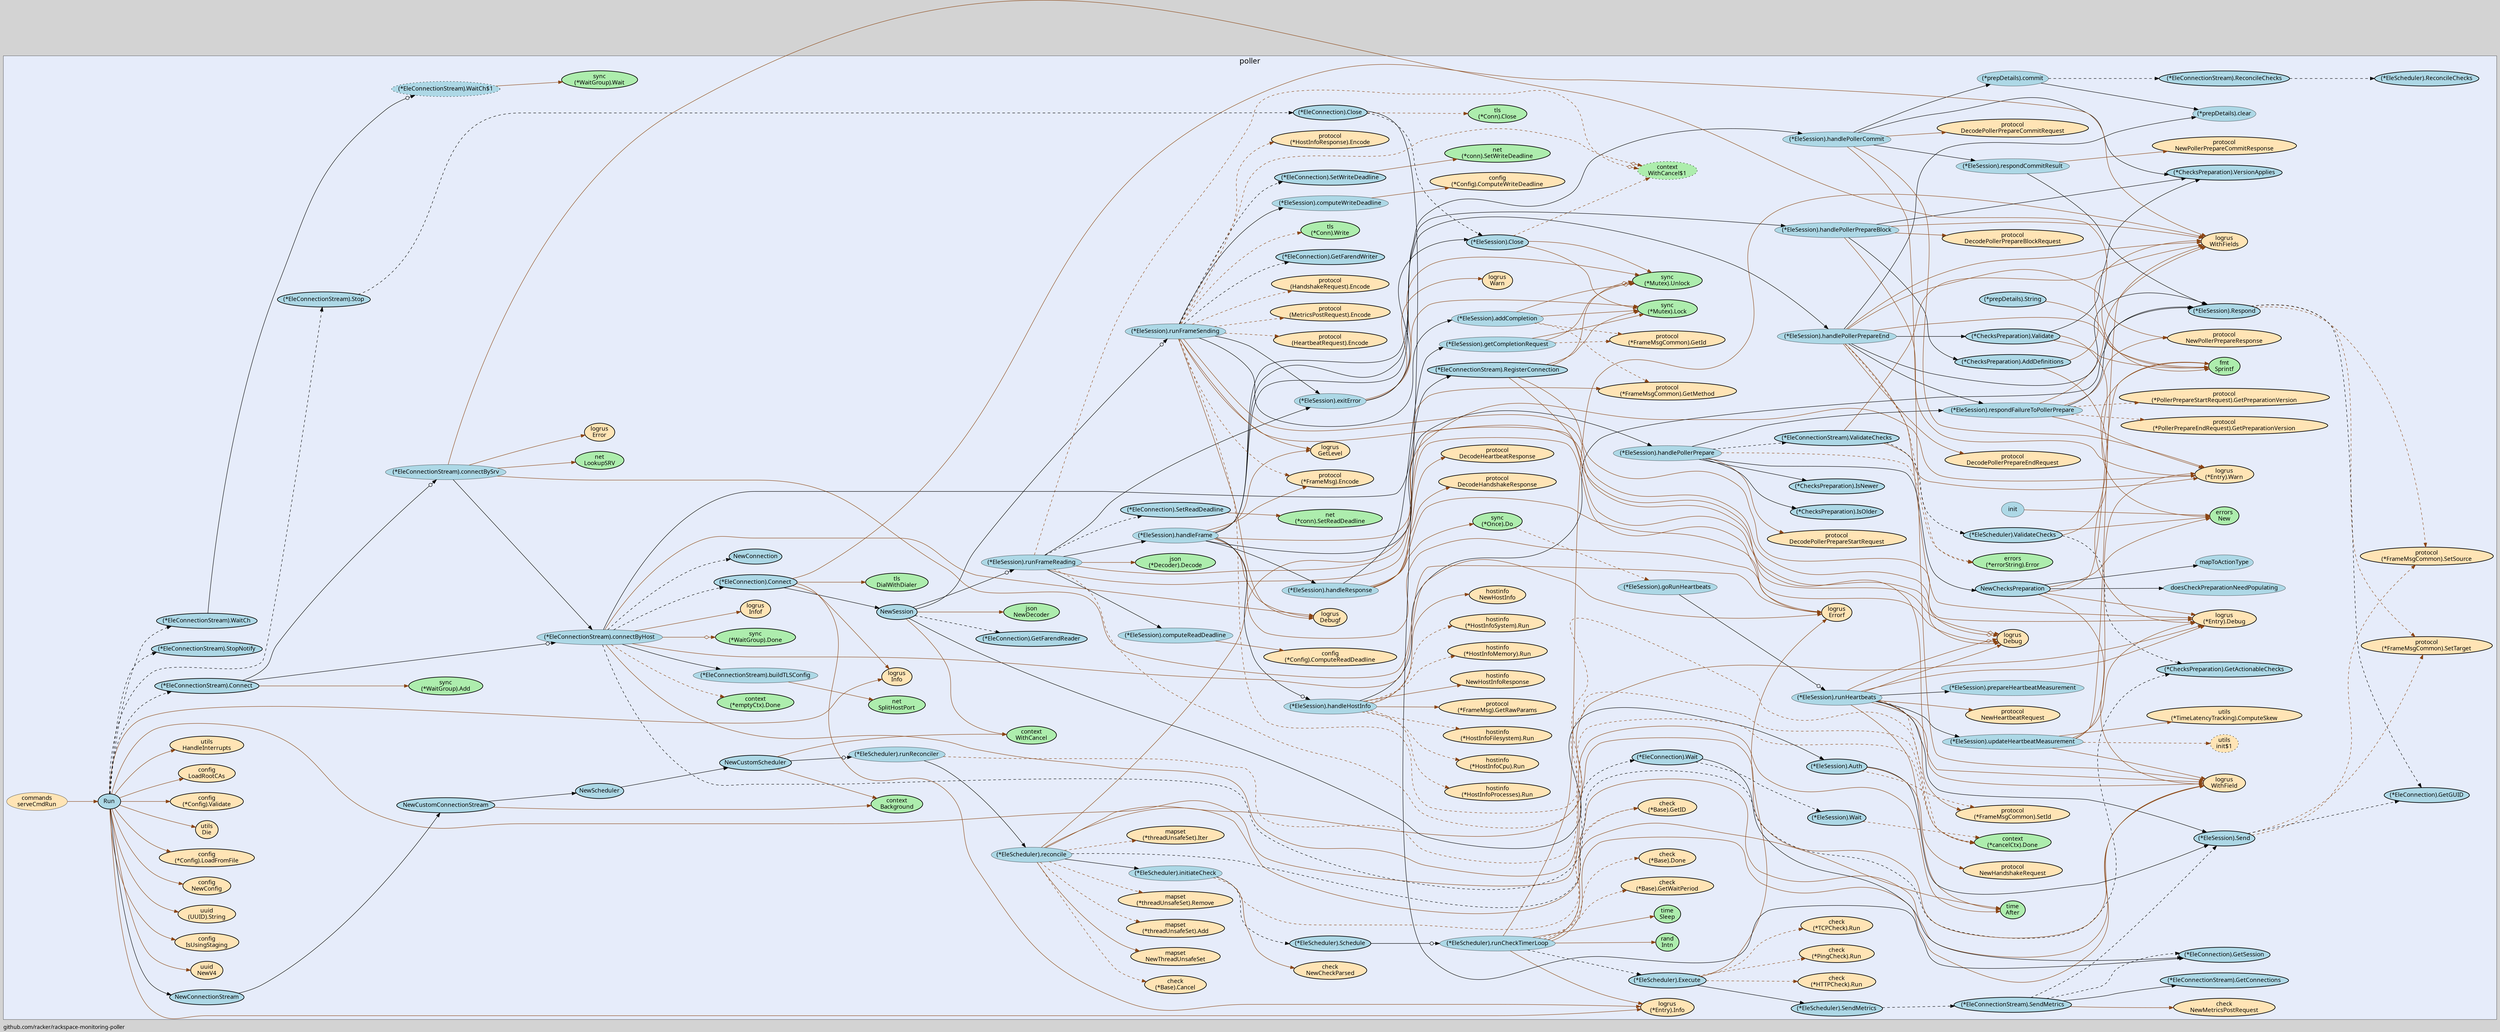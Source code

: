 digraph gocallvis {
    label="github.com/racker/rackspace-monitoring-poller";
    labeljust="l";
    fontname="Ubuntu";
    fontsize="13";
    rankdir="LR";
    bgcolor="lightgray";
    style="solid";
    penwidth="0.5";
    pad="0.0";
    nodesep="0.35";

    node [shape="ellipse" style="filled" fillcolor="honeydew" fontname="Ubuntu" penwidth="1.0" margin="0.05,0.0"];
    edge [minlen="2"]

    subgraph "cluster_focus" {
        labeljust="c";
fontsize="18";
bgcolor="#e6ecfa";
label="poller";
labelloc="t";
        
        "(*github.com/racker/rackspace-monitoring-poller/poller.EleSession).runHeartbeats" [ fillcolor="lightblue" label="(*EleSession).runHeartbeats" penwidth="0.5" ]
        "github.com/racker/rackspace-monitoring-poller/vendor/github.com/Sirupsen/logrus.Debug" [ fillcolor="moccasin" label="logrus\nDebug" penwidth="1.5" ]
        "time.After" [ fillcolor="#adedad" label="time\nAfter" penwidth="1.5" ]
        "github.com/racker/rackspace-monitoring-poller/protocol.NewHeartbeatRequest" [ label="protocol\nNewHeartbeatRequest" penwidth="1.5" fillcolor="moccasin" ]
        "(*github.com/racker/rackspace-monitoring-poller/protocol.FrameMsgCommon).SetId" [ penwidth="1.5" fillcolor="moccasin" label="protocol\n(*FrameMsgCommon).SetId" ]
        "(*github.com/racker/rackspace-monitoring-poller/poller.EleSession).prepareHeartbeatMeasurement" [ fillcolor="lightblue" label="(*EleSession).prepareHeartbeatMeasurement" penwidth="0.5" ]
        "github.com/racker/rackspace-monitoring-poller/vendor/github.com/Sirupsen/logrus.WithField" [ fillcolor="moccasin" label="logrus\nWithField" penwidth="1.5" ]
        "(*github.com/racker/rackspace-monitoring-poller/vendor/github.com/Sirupsen/logrus.Entry).Debug" [ fillcolor="moccasin" label="logrus\n(*Entry).Debug" penwidth="1.5" ]
        "(*github.com/racker/rackspace-monitoring-poller/poller.EleSession).Send" [ fillcolor="lightblue" label="(*EleSession).Send" penwidth="1.5" ]
        "(*github.com/racker/rackspace-monitoring-poller/protocol.FrameMsgCommon).SetSource" [ fillcolor="moccasin" label="protocol\n(*FrameMsgCommon).SetSource" penwidth="1.5" ]
        "(*github.com/racker/rackspace-monitoring-poller/protocol.FrameMsgCommon).SetTarget" [ fillcolor="moccasin" label="protocol\n(*FrameMsgCommon).SetTarget" penwidth="1.5" ]
        "(*github.com/racker/rackspace-monitoring-poller/poller.EleConnection).GetGUID" [ fillcolor="lightblue" label="(*EleConnection).GetGUID" penwidth="1.5" ]
        "(*github.com/racker/rackspace-monitoring-poller/poller.EleSession).updateHeartbeatMeasurement" [ fillcolor="lightblue" label="(*EleSession).updateHeartbeatMeasurement" penwidth="0.5" ]
        "github.com/racker/rackspace-monitoring-poller/vendor/github.com/Sirupsen/logrus.WithFields" [ label="logrus\nWithFields" penwidth="1.5" fillcolor="moccasin" ]
        "(*github.com/racker/rackspace-monitoring-poller/vendor/github.com/Sirupsen/logrus.Entry).Warn" [ fillcolor="moccasin" label="logrus\n(*Entry).Warn" penwidth="1.5" ]
        "(*github.com/racker/rackspace-monitoring-poller/utils.TimeLatencyTracking).ComputeSkew" [ fillcolor="moccasin" label="utils\n(*TimeLatencyTracking).ComputeSkew" penwidth="1.5" ]
        "github.com/racker/rackspace-monitoring-poller/utils.init$1" [ style="dotted,filled" fillcolor="moccasin" label="utils\ninit$1" ]
        "(*context.cancelCtx).Done" [ fillcolor="#adedad" label="context\n(*cancelCtx).Done" penwidth="1.5" ]
        "(*github.com/racker/rackspace-monitoring-poller/poller.EleSession).goRunHeartbeats" [ fillcolor="lightblue" label="(*EleSession).goRunHeartbeats" penwidth="0.5" ]
        "(*sync.Once).Do" [ label="sync\n(*Once).Do" penwidth="1.5" fillcolor="#adedad" ]
        "(*github.com/racker/rackspace-monitoring-poller/poller.EleSession).respondFailureToPollerPrepare" [ fillcolor="lightblue" label="(*EleSession).respondFailureToPollerPrepare" penwidth="0.5" ]
        "github.com/racker/rackspace-monitoring-poller/protocol.NewPollerPrepareResponse" [ penwidth="1.5" fillcolor="moccasin" label="protocol\nNewPollerPrepareResponse" ]
        "(*github.com/racker/rackspace-monitoring-poller/poller.EleSession).Respond" [ fillcolor="lightblue" label="(*EleSession).Respond" penwidth="1.5" ]
        "(*github.com/racker/rackspace-monitoring-poller/protocol.PollerPrepareStartRequest).GetPreparationVersion" [ fillcolor="moccasin" label="protocol\n(*PollerPrepareStartRequest).GetPreparationVersion" penwidth="1.5" ]
        "(*github.com/racker/rackspace-monitoring-poller/protocol.PollerPrepareEndRequest).GetPreparationVersion" [ label="protocol\n(*PollerPrepareEndRequest).GetPreparationVersion" penwidth="1.5" fillcolor="moccasin" ]
        "(*github.com/racker/rackspace-monitoring-poller/poller.EleSession).handlePollerPrepareEnd" [ penwidth="0.5" fillcolor="lightblue" label="(*EleSession).handlePollerPrepareEnd" ]
        "github.com/racker/rackspace-monitoring-poller/protocol.DecodePollerPrepareEndRequest" [ fillcolor="moccasin" label="protocol\nDecodePollerPrepareEndRequest" penwidth="1.5" ]
        "(*github.com/racker/rackspace-monitoring-poller/poller.prepDetails).clear" [ fillcolor="lightblue" label="(*prepDetails).clear" penwidth="0.5" ]
        "fmt.Sprintf" [ fillcolor="#adedad" label="fmt\nSprintf" penwidth="1.5" ]
        "(*github.com/racker/rackspace-monitoring-poller/poller.ChecksPreparation).Validate" [ label="(*ChecksPreparation).Validate" penwidth="1.5" fillcolor="lightblue" ]
        "(*github.com/racker/rackspace-monitoring-poller/poller.ChecksPreparation).VersionApplies" [ penwidth="1.5" fillcolor="lightblue" label="(*ChecksPreparation).VersionApplies" ]
        "errors.New" [ fillcolor="#adedad" label="errors\nNew" penwidth="1.5" ]
        "(*errors.errorString).Error" [ fillcolor="#adedad" label="errors\n(*errorString).Error" penwidth="1.5" ]
        "(*github.com/racker/rackspace-monitoring-poller/poller.EleScheduler).reconcile" [ label="(*EleScheduler).reconcile" penwidth="0.5" fillcolor="lightblue" ]
        "github.com/racker/rackspace-monitoring-poller/vendor/github.com/deckarep/golang-set.NewThreadUnsafeSet" [ fillcolor="moccasin" label="mapset\nNewThreadUnsafeSet" penwidth="1.5" ]
        "(*github.com/racker/rackspace-monitoring-poller/poller.EleScheduler).initiateCheck" [ penwidth="0.5" fillcolor="lightblue" label="(*EleScheduler).initiateCheck" ]
        "github.com/racker/rackspace-monitoring-poller/check.NewCheckParsed" [ fillcolor="moccasin" label="check\nNewCheckParsed" penwidth="1.5" ]
        "(*github.com/racker/rackspace-monitoring-poller/poller.EleScheduler).runCheckTimerLoop" [ fillcolor="lightblue" label="(*EleScheduler).runCheckTimerLoop" penwidth="0.5" ]
        "math/rand.Intn" [ label="rand\nIntn" penwidth="1.5" fillcolor="#adedad" ]
        "(*github.com/racker/rackspace-monitoring-poller/vendor/github.com/Sirupsen/logrus.Entry).Info" [ fillcolor="moccasin" label="logrus\n(*Entry).Info" penwidth="1.5" ]
        "time.Sleep" [ penwidth="1.5" fillcolor="#adedad" label="time\nSleep" ]
        "(*github.com/racker/rackspace-monitoring-poller/poller.EleScheduler).Execute" [ fillcolor="lightblue" label="(*EleScheduler).Execute" penwidth="1.5" ]
        "github.com/racker/rackspace-monitoring-poller/vendor/github.com/Sirupsen/logrus.Errorf" [ fillcolor="moccasin" label="logrus\nErrorf" penwidth="1.5" ]
        "(*github.com/racker/rackspace-monitoring-poller/poller.EleConnectionStream).SendMetrics" [ fillcolor="lightblue" label="(*EleConnectionStream).SendMetrics" penwidth="1.5" ]
        "(*github.com/racker/rackspace-monitoring-poller/poller.EleConnectionStream).GetConnections" [ fillcolor="lightblue" label="(*EleConnectionStream).GetConnections" penwidth="1.5" ]
        "github.com/racker/rackspace-monitoring-poller/check.NewMetricsPostRequest" [ fillcolor="moccasin" label="check\nNewMetricsPostRequest" penwidth="1.5" ]
        "(*github.com/racker/rackspace-monitoring-poller/poller.EleConnection).GetSession" [ fillcolor="lightblue" label="(*EleConnection).GetSession" penwidth="1.5" ]
        "(*github.com/racker/rackspace-monitoring-poller/poller.EleScheduler).SendMetrics" [ label="(*EleScheduler).SendMetrics" penwidth="1.5" fillcolor="lightblue" ]
        "(*github.com/racker/rackspace-monitoring-poller/check.TCPCheck).Run" [ penwidth="1.5" fillcolor="moccasin" label="check\n(*TCPCheck).Run" ]
        "(*github.com/racker/rackspace-monitoring-poller/check.HTTPCheck).Run" [ fillcolor="moccasin" label="check\n(*HTTPCheck).Run" penwidth="1.5" ]
        "(*github.com/racker/rackspace-monitoring-poller/check.PingCheck).Run" [ fillcolor="moccasin" label="check\n(*PingCheck).Run" penwidth="1.5" ]
        "(*github.com/racker/rackspace-monitoring-poller/check.Base).GetID" [ fillcolor="moccasin" label="check\n(*Base).GetID" penwidth="1.5" ]
        "(*github.com/racker/rackspace-monitoring-poller/check.Base).GetWaitPeriod" [ fillcolor="moccasin" label="check\n(*Base).GetWaitPeriod" penwidth="1.5" ]
        "(*github.com/racker/rackspace-monitoring-poller/check.Base).Done" [ fillcolor="moccasin" label="check\n(*Base).Done" penwidth="1.5" ]
        "(*github.com/racker/rackspace-monitoring-poller/poller.EleScheduler).Schedule" [ fillcolor="lightblue" label="(*EleScheduler).Schedule" penwidth="1.5" ]
        "(*github.com/racker/rackspace-monitoring-poller/vendor/github.com/deckarep/golang-set.threadUnsafeSet).Add" [ label="mapset\n(*threadUnsafeSet).Add" penwidth="1.5" fillcolor="moccasin" ]
        "(*github.com/racker/rackspace-monitoring-poller/poller.ChecksPreparation).GetActionableChecks" [ fillcolor="lightblue" label="(*ChecksPreparation).GetActionableChecks" penwidth="1.5" ]
        "(*github.com/racker/rackspace-monitoring-poller/vendor/github.com/deckarep/golang-set.threadUnsafeSet).Remove" [ fillcolor="moccasin" label="mapset\n(*threadUnsafeSet).Remove" penwidth="1.5" ]
        "(*github.com/racker/rackspace-monitoring-poller/vendor/github.com/deckarep/golang-set.threadUnsafeSet).Iter" [ penwidth="1.5" fillcolor="moccasin" label="mapset\n(*threadUnsafeSet).Iter" ]
        "(*github.com/racker/rackspace-monitoring-poller/check.Base).Cancel" [ fillcolor="moccasin" label="check\n(*Base).Cancel" penwidth="1.5" ]
        "github.com/racker/rackspace-monitoring-poller/poller.NewSession" [ label="NewSession" penwidth="1.5" fillcolor="lightblue" ]
        "encoding/json.NewDecoder" [ penwidth="1.5" fillcolor="#adedad" label="json\nNewDecoder" ]
        "context.WithCancel" [ fillcolor="#adedad" label="context\nWithCancel" penwidth="1.5" ]
        "(*github.com/racker/rackspace-monitoring-poller/poller.EleSession).runFrameReading" [ fillcolor="lightblue" label="(*EleSession).runFrameReading" penwidth="0.5" ]
        "(*github.com/racker/rackspace-monitoring-poller/poller.EleSession).computeReadDeadline" [ fillcolor="lightblue" label="(*EleSession).computeReadDeadline" penwidth="0.5" ]
        "(*github.com/racker/rackspace-monitoring-poller/config.Config).ComputeReadDeadline" [ label="config\n(*Config).ComputeReadDeadline" penwidth="1.5" fillcolor="moccasin" ]
        "(*encoding/json.Decoder).Decode" [ fillcolor="#adedad" label="json\n(*Decoder).Decode" penwidth="1.5" ]
        "(*github.com/racker/rackspace-monitoring-poller/poller.EleSession).exitError" [ penwidth="0.5" fillcolor="lightblue" label="(*EleSession).exitError" ]
        "github.com/racker/rackspace-monitoring-poller/vendor/github.com/Sirupsen/logrus.Warn" [ fillcolor="moccasin" label="logrus\nWarn" penwidth="1.5" ]
        "(*sync.Mutex).Lock" [ fillcolor="#adedad" label="sync\n(*Mutex).Lock" penwidth="1.5" ]
        "(*sync.Mutex).Unlock" [ fillcolor="#adedad" label="sync\n(*Mutex).Unlock" penwidth="1.5" ]
        "(*github.com/racker/rackspace-monitoring-poller/poller.EleSession).Close" [ fillcolor="lightblue" label="(*EleSession).Close" penwidth="1.5" ]
        "context.WithCancel$1" [ fillcolor="#adedad" label="context\nWithCancel$1" style="dotted,filled" ]
        "(*github.com/racker/rackspace-monitoring-poller/poller.EleSession).handleFrame" [ fillcolor="lightblue" label="(*EleSession).handleFrame" penwidth="0.5" ]
        "github.com/racker/rackspace-monitoring-poller/vendor/github.com/Sirupsen/logrus.GetLevel" [ fillcolor="moccasin" label="logrus\nGetLevel" penwidth="1.5" ]
        "(*github.com/racker/rackspace-monitoring-poller/protocol.FrameMsg).Encode" [ fillcolor="moccasin" label="protocol\n(*FrameMsg).Encode" penwidth="1.5" ]
        "github.com/racker/rackspace-monitoring-poller/vendor/github.com/Sirupsen/logrus.Debugf" [ fillcolor="moccasin" label="logrus\nDebugf" penwidth="1.5" ]
        "(*github.com/racker/rackspace-monitoring-poller/protocol.FrameMsgCommon).GetMethod" [ label="protocol\n(*FrameMsgCommon).GetMethod" penwidth="1.5" fillcolor="moccasin" ]
        "(*github.com/racker/rackspace-monitoring-poller/poller.EleSession).getCompletionRequest" [ penwidth="0.5" fillcolor="lightblue" label="(*EleSession).getCompletionRequest" ]
        "(*github.com/racker/rackspace-monitoring-poller/protocol.FrameMsgCommon).GetId" [ fillcolor="moccasin" label="protocol\n(*FrameMsgCommon).GetId" penwidth="1.5" ]
        "(*github.com/racker/rackspace-monitoring-poller/poller.EleSession).handleResponse" [ label="(*EleSession).handleResponse" penwidth="0.5" fillcolor="lightblue" ]
        "github.com/racker/rackspace-monitoring-poller/protocol.DecodeHandshakeResponse" [ fillcolor="moccasin" label="protocol\nDecodeHandshakeResponse" penwidth="1.5" ]
        "github.com/racker/rackspace-monitoring-poller/protocol.DecodeHeartbeatResponse" [ fillcolor="moccasin" label="protocol\nDecodeHeartbeatResponse" penwidth="1.5" ]
        "(*github.com/racker/rackspace-monitoring-poller/poller.EleSession).handleHostInfo" [ fillcolor="lightblue" label="(*EleSession).handleHostInfo" penwidth="0.5" ]
        "(*github.com/racker/rackspace-monitoring-poller/protocol.FrameMsg).GetRawParams" [ fillcolor="moccasin" label="protocol\n(*FrameMsg).GetRawParams" penwidth="1.5" ]
        "github.com/racker/rackspace-monitoring-poller/hostinfo.NewHostInfo" [ penwidth="1.5" fillcolor="moccasin" label="hostinfo\nNewHostInfo" ]
        "github.com/racker/rackspace-monitoring-poller/hostinfo.NewHostInfoResponse" [ fillcolor="moccasin" label="hostinfo\nNewHostInfoResponse" penwidth="1.5" ]
        "(*github.com/racker/rackspace-monitoring-poller/hostinfo.HostInfoMemory).Run" [ fillcolor="moccasin" label="hostinfo\n(*HostInfoMemory).Run" penwidth="1.5" ]
        "(*github.com/racker/rackspace-monitoring-poller/hostinfo.HostInfoSystem).Run" [ fillcolor="moccasin" label="hostinfo\n(*HostInfoSystem).Run" penwidth="1.5" ]
        "(*github.com/racker/rackspace-monitoring-poller/hostinfo.HostInfoProcesses).Run" [ label="hostinfo\n(*HostInfoProcesses).Run" penwidth="1.5" fillcolor="moccasin" ]
        "(*github.com/racker/rackspace-monitoring-poller/hostinfo.HostInfoCpu).Run" [ fillcolor="moccasin" label="hostinfo\n(*HostInfoCpu).Run" penwidth="1.5" ]
        "(*github.com/racker/rackspace-monitoring-poller/hostinfo.HostInfoFilesystem).Run" [ fillcolor="moccasin" label="hostinfo\n(*HostInfoFilesystem).Run" penwidth="1.5" ]
        "(*github.com/racker/rackspace-monitoring-poller/poller.EleSession).handlePollerPrepare" [ penwidth="0.5" fillcolor="lightblue" label="(*EleSession).handlePollerPrepare" ]
        "github.com/racker/rackspace-monitoring-poller/protocol.DecodePollerPrepareStartRequest" [ fillcolor="moccasin" label="protocol\nDecodePollerPrepareStartRequest" penwidth="1.5" ]
        "(*github.com/racker/rackspace-monitoring-poller/poller.ChecksPreparation).IsOlder" [ fillcolor="lightblue" label="(*ChecksPreparation).IsOlder" penwidth="1.5" ]
        "github.com/racker/rackspace-monitoring-poller/poller.NewChecksPreparation" [ fillcolor="lightblue" label="NewChecksPreparation" penwidth="1.5" ]
        "github.com/racker/rackspace-monitoring-poller/poller.mapToActionType" [ fillcolor="lightblue" label="mapToActionType" penwidth="0.5" ]
        "github.com/racker/rackspace-monitoring-poller/poller.doesCheckPreparationNeedPopulating" [ fillcolor="lightblue" label="doesCheckPreparationNeedPopulating" penwidth="0.5" ]
        "(*github.com/racker/rackspace-monitoring-poller/poller.ChecksPreparation).IsNewer" [ label="(*ChecksPreparation).IsNewer" penwidth="1.5" fillcolor="lightblue" ]
        "(*github.com/racker/rackspace-monitoring-poller/poller.EleConnectionStream).ValidateChecks" [ fillcolor="lightblue" label="(*EleConnectionStream).ValidateChecks" penwidth="1.5" ]
        "(*github.com/racker/rackspace-monitoring-poller/poller.EleScheduler).ValidateChecks" [ penwidth="1.5" fillcolor="lightblue" label="(*EleScheduler).ValidateChecks" ]
        "(*github.com/racker/rackspace-monitoring-poller/poller.EleSession).handlePollerPrepareBlock" [ fillcolor="lightblue" label="(*EleSession).handlePollerPrepareBlock" penwidth="0.5" ]
        "github.com/racker/rackspace-monitoring-poller/protocol.DecodePollerPrepareBlockRequest" [ fillcolor="moccasin" label="protocol\nDecodePollerPrepareBlockRequest" penwidth="1.5" ]
        "(*github.com/racker/rackspace-monitoring-poller/poller.ChecksPreparation).AddDefinitions" [ fillcolor="lightblue" label="(*ChecksPreparation).AddDefinitions" penwidth="1.5" ]
        "(*github.com/racker/rackspace-monitoring-poller/poller.EleSession).handlePollerCommit" [ fillcolor="lightblue" label="(*EleSession).handlePollerCommit" penwidth="0.5" ]
        "github.com/racker/rackspace-monitoring-poller/protocol.DecodePollerPrepareCommitRequest" [ fillcolor="moccasin" label="protocol\nDecodePollerPrepareCommitRequest" penwidth="1.5" ]
        "(*github.com/racker/rackspace-monitoring-poller/poller.EleSession).respondCommitResult" [ label="(*EleSession).respondCommitResult" penwidth="0.5" fillcolor="lightblue" ]
        "github.com/racker/rackspace-monitoring-poller/protocol.NewPollerPrepareCommitResponse" [ penwidth="1.5" fillcolor="moccasin" label="protocol\nNewPollerPrepareCommitResponse" ]
        "(*github.com/racker/rackspace-monitoring-poller/poller.prepDetails).commit" [ fillcolor="lightblue" label="(*prepDetails).commit" penwidth="0.5" ]
        "(*github.com/racker/rackspace-monitoring-poller/poller.EleConnectionStream).ReconcileChecks" [ fillcolor="lightblue" label="(*EleConnectionStream).ReconcileChecks" penwidth="1.5" ]
        "(*github.com/racker/rackspace-monitoring-poller/poller.EleScheduler).ReconcileChecks" [ fillcolor="lightblue" label="(*EleScheduler).ReconcileChecks" penwidth="1.5" ]
        "(*github.com/racker/rackspace-monitoring-poller/poller.EleConnection).SetReadDeadline" [ fillcolor="lightblue" label="(*EleConnection).SetReadDeadline" penwidth="1.5" ]
        "(*net.conn).SetReadDeadline" [ fillcolor="#adedad" label="net\n(*conn).SetReadDeadline" penwidth="1.5" ]
        "(*github.com/racker/rackspace-monitoring-poller/poller.EleSession).runFrameSending" [ fillcolor="lightblue" label="(*EleSession).runFrameSending" penwidth="0.5" ]
        "(*github.com/racker/rackspace-monitoring-poller/poller.EleSession).addCompletion" [ label="(*EleSession).addCompletion" penwidth="0.5" fillcolor="lightblue" ]
        "(*github.com/racker/rackspace-monitoring-poller/poller.EleSession).computeWriteDeadline" [ fillcolor="lightblue" label="(*EleSession).computeWriteDeadline" penwidth="0.5" ]
        "(*github.com/racker/rackspace-monitoring-poller/config.Config).ComputeWriteDeadline" [ penwidth="1.5" fillcolor="moccasin" label="config\n(*Config).ComputeWriteDeadline" ]
        "(*github.com/racker/rackspace-monitoring-poller/poller.EleConnection).SetWriteDeadline" [ fillcolor="lightblue" label="(*EleConnection).SetWriteDeadline" penwidth="1.5" ]
        "(*net.conn).SetWriteDeadline" [ fillcolor="#adedad" label="net\n(*conn).SetWriteDeadline" penwidth="1.5" ]
        "(*github.com/racker/rackspace-monitoring-poller/protocol.HostInfoResponse).Encode" [ fillcolor="moccasin" label="protocol\n(*HostInfoResponse).Encode" penwidth="1.5" ]
        "(github.com/racker/rackspace-monitoring-poller/protocol.HeartbeatRequest).Encode" [ label="protocol\n(HeartbeatRequest).Encode" penwidth="1.5" fillcolor="moccasin" ]
        "(github.com/racker/rackspace-monitoring-poller/protocol.MetricsPostRequest).Encode" [ fillcolor="moccasin" label="protocol\n(MetricsPostRequest).Encode" penwidth="1.5" ]
        "(github.com/racker/rackspace-monitoring-poller/protocol.HandshakeRequest).Encode" [ fillcolor="moccasin" label="protocol\n(HandshakeRequest).Encode" penwidth="1.5" ]
        "(*github.com/racker/rackspace-monitoring-poller/poller.EleConnection).GetFarendWriter" [ fillcolor="lightblue" label="(*EleConnection).GetFarendWriter" penwidth="1.5" ]
        "(*crypto/tls.Conn).Write" [ penwidth="1.5" fillcolor="#adedad" label="tls\n(*Conn).Write" ]
        "(*github.com/racker/rackspace-monitoring-poller/poller.EleSession).Auth" [ fillcolor="lightblue" label="(*EleSession).Auth" penwidth="1.5" ]
        "github.com/racker/rackspace-monitoring-poller/protocol.NewHandshakeRequest" [ fillcolor="moccasin" label="protocol\nNewHandshakeRequest" penwidth="1.5" ]
        "(*github.com/racker/rackspace-monitoring-poller/poller.EleConnection).GetFarendReader" [ fillcolor="lightblue" label="(*EleConnection).GetFarendReader" penwidth="1.5" ]
        "(*github.com/racker/rackspace-monitoring-poller/poller.EleConnectionStream).WaitCh$1" [ fillcolor="lightblue" label="(*EleConnectionStream).WaitCh$1" style="dotted,filled" ]
        "(*sync.WaitGroup).Wait" [ fillcolor="#adedad" label="sync\n(*WaitGroup).Wait" penwidth="1.5" ]
        "github.com/racker/rackspace-monitoring-poller/poller.Run" [ fillcolor="lightblue" label="Run" penwidth="1.5" ]
        "github.com/racker/rackspace-monitoring-poller/vendor/github.com/satori/go.uuid.NewV4" [ fillcolor="moccasin" label="uuid\nNewV4" penwidth="1.5" ]
        "github.com/racker/rackspace-monitoring-poller/config.IsUsingStaging" [ fillcolor="moccasin" label="config\nIsUsingStaging" penwidth="1.5" ]
        "(github.com/racker/rackspace-monitoring-poller/vendor/github.com/satori/go.uuid.UUID).String" [ label="uuid\n(UUID).String" penwidth="1.5" fillcolor="moccasin" ]
        "github.com/racker/rackspace-monitoring-poller/config.NewConfig" [ penwidth="1.5" fillcolor="moccasin" label="config\nNewConfig" ]
        "(*github.com/racker/rackspace-monitoring-poller/config.Config).LoadFromFile" [ fillcolor="moccasin" label="config\n(*Config).LoadFromFile" penwidth="1.5" ]
        "github.com/racker/rackspace-monitoring-poller/utils.Die" [ fillcolor="moccasin" label="utils\nDie" penwidth="1.5" ]
        "(*github.com/racker/rackspace-monitoring-poller/config.Config).Validate" [ fillcolor="moccasin" label="config\n(*Config).Validate" penwidth="1.5" ]
        "github.com/racker/rackspace-monitoring-poller/config.LoadRootCAs" [ fillcolor="moccasin" label="config\nLoadRootCAs" penwidth="1.5" ]
        "github.com/racker/rackspace-monitoring-poller/utils.HandleInterrupts" [ fillcolor="moccasin" label="utils\nHandleInterrupts" penwidth="1.5" ]
        "github.com/racker/rackspace-monitoring-poller/poller.NewCustomConnectionStream" [ fillcolor="lightblue" label="NewCustomConnectionStream" penwidth="1.5" ]
        "context.Background" [ fillcolor="#adedad" label="context\nBackground" penwidth="1.5" ]
        "github.com/racker/rackspace-monitoring-poller/poller.NewCustomScheduler" [ fillcolor="lightblue" label="NewCustomScheduler" penwidth="1.5" ]
        "(*github.com/racker/rackspace-monitoring-poller/poller.EleScheduler).runReconciler" [ label="(*EleScheduler).runReconciler" penwidth="0.5" fillcolor="lightblue" ]
        "github.com/racker/rackspace-monitoring-poller/poller.NewScheduler" [ penwidth="1.5" fillcolor="lightblue" label="NewScheduler" ]
        "github.com/racker/rackspace-monitoring-poller/poller.NewConnectionStream" [ fillcolor="lightblue" label="NewConnectionStream" penwidth="1.5" ]
        "github.com/racker/rackspace-monitoring-poller/vendor/github.com/Sirupsen/logrus.Info" [ fillcolor="moccasin" label="logrus\nInfo" penwidth="1.5" ]
        "(*github.com/racker/rackspace-monitoring-poller/poller.EleConnectionStream).Connect" [ fillcolor="lightblue" label="(*EleConnectionStream).Connect" penwidth="1.5" ]
        "(*sync.WaitGroup).Add" [ fillcolor="#adedad" label="sync\n(*WaitGroup).Add" penwidth="1.5" ]
        "(*github.com/racker/rackspace-monitoring-poller/poller.EleConnectionStream).connectBySrv" [ fillcolor="lightblue" label="(*EleConnectionStream).connectBySrv" penwidth="0.5" ]
        "net.LookupSRV" [ fillcolor="#adedad" label="net\nLookupSRV" penwidth="1.5" ]
        "github.com/racker/rackspace-monitoring-poller/vendor/github.com/Sirupsen/logrus.Error" [ fillcolor="moccasin" label="logrus\nError" penwidth="1.5" ]
        "(*github.com/racker/rackspace-monitoring-poller/poller.EleConnectionStream).connectByHost" [ fillcolor="lightblue" label="(*EleConnectionStream).connectByHost" penwidth="0.5" ]
        "(*sync.WaitGroup).Done" [ fillcolor="#adedad" label="sync\n(*WaitGroup).Done" penwidth="1.5" ]
        "(*github.com/racker/rackspace-monitoring-poller/poller.EleConnectionStream).buildTLSConfig" [ label="(*EleConnectionStream).buildTLSConfig" penwidth="0.5" fillcolor="lightblue" ]
        "net.SplitHostPort" [ fillcolor="#adedad" label="net\nSplitHostPort" penwidth="1.5" ]
        "(*github.com/racker/rackspace-monitoring-poller/poller.EleConnectionStream).RegisterConnection" [ penwidth="1.5" fillcolor="lightblue" label="(*EleConnectionStream).RegisterConnection" ]
        "github.com/racker/rackspace-monitoring-poller/vendor/github.com/Sirupsen/logrus.Infof" [ fillcolor="moccasin" label="logrus\nInfof" penwidth="1.5" ]
        "github.com/racker/rackspace-monitoring-poller/poller.NewConnection" [ fillcolor="lightblue" label="NewConnection" penwidth="1.5" ]
        "(*github.com/racker/rackspace-monitoring-poller/poller.EleConnection).Connect" [ fillcolor="lightblue" label="(*EleConnection).Connect" penwidth="1.5" ]
        "crypto/tls.DialWithDialer" [ fillcolor="#adedad" label="tls\nDialWithDialer" penwidth="1.5" ]
        "(*github.com/racker/rackspace-monitoring-poller/poller.EleConnection).Wait" [ fillcolor="lightblue" label="(*EleConnection).Wait" penwidth="1.5" ]
        "(*github.com/racker/rackspace-monitoring-poller/poller.EleSession).Wait" [ fillcolor="lightblue" label="(*EleSession).Wait" penwidth="1.5" ]
        "(*context.emptyCtx).Done" [ fillcolor="#adedad" label="context\n(*emptyCtx).Done" penwidth="1.5" ]
        "(*github.com/racker/rackspace-monitoring-poller/poller.EleConnectionStream).WaitCh" [ label="(*EleConnectionStream).WaitCh" penwidth="1.5" fillcolor="lightblue" ]
        "(*github.com/racker/rackspace-monitoring-poller/poller.EleConnectionStream).StopNotify" [ penwidth="1.5" fillcolor="lightblue" label="(*EleConnectionStream).StopNotify" ]
        "(*github.com/racker/rackspace-monitoring-poller/poller.EleConnection).Close" [ fillcolor="lightblue" label="(*EleConnection).Close" penwidth="1.5" ]
        "(*crypto/tls.Conn).Close" [ fillcolor="#adedad" label="tls\n(*Conn).Close" penwidth="1.5" ]
        "(*github.com/racker/rackspace-monitoring-poller/poller.EleConnectionStream).Stop" [ fillcolor="lightblue" label="(*EleConnectionStream).Stop" penwidth="1.5" ]
        "github.com/racker/rackspace-monitoring-poller/commands.serveCmdRun" [ fillcolor="moccasin" label="commands\nserveCmdRun" penwidth="0.5" ]
        "github.com/racker/rackspace-monitoring-poller/poller.init" [ label="init" penwidth="0.5" fillcolor="lightblue" ]
        "(*github.com/racker/rackspace-monitoring-poller/poller.prepDetails).String" [ fillcolor="lightblue" label="(*prepDetails).String" penwidth="1.5" ]
        
    }

    "(*github.com/racker/rackspace-monitoring-poller/poller.EleSession).runHeartbeats" -> "github.com/racker/rackspace-monitoring-poller/vendor/github.com/Sirupsen/logrus.Debug" [ color="saddlebrown" ]
    "(*github.com/racker/rackspace-monitoring-poller/poller.EleSession).runHeartbeats" -> "github.com/racker/rackspace-monitoring-poller/vendor/github.com/Sirupsen/logrus.Debug" [ arrowhead="normalnoneodiamond" color="saddlebrown" ]
    "(*github.com/racker/rackspace-monitoring-poller/poller.EleSession).runHeartbeats" -> "time.After" [ color="saddlebrown" ]
    "(*github.com/racker/rackspace-monitoring-poller/poller.EleSession).runHeartbeats" -> "github.com/racker/rackspace-monitoring-poller/protocol.NewHeartbeatRequest" [ color="saddlebrown" ]
    "(*github.com/racker/rackspace-monitoring-poller/poller.EleSession).runHeartbeats" -> "(*github.com/racker/rackspace-monitoring-poller/protocol.FrameMsgCommon).SetId" [ color="saddlebrown" ]
    "(*github.com/racker/rackspace-monitoring-poller/poller.EleSession).runHeartbeats" -> "(*github.com/racker/rackspace-monitoring-poller/poller.EleSession).prepareHeartbeatMeasurement" [  ]
    "(*github.com/racker/rackspace-monitoring-poller/poller.EleSession).runHeartbeats" -> "github.com/racker/rackspace-monitoring-poller/vendor/github.com/Sirupsen/logrus.WithField" [ color="saddlebrown" ]
    "(*github.com/racker/rackspace-monitoring-poller/poller.EleSession).runHeartbeats" -> "(*github.com/racker/rackspace-monitoring-poller/vendor/github.com/Sirupsen/logrus.Entry).Debug" [ color="saddlebrown" ]
    "(*github.com/racker/rackspace-monitoring-poller/poller.EleSession).Send" -> "(*github.com/racker/rackspace-monitoring-poller/protocol.FrameMsgCommon).SetSource" [ style="dashed" color="saddlebrown" ]
    "(*github.com/racker/rackspace-monitoring-poller/poller.EleSession).Send" -> "(*github.com/racker/rackspace-monitoring-poller/protocol.FrameMsgCommon).SetTarget" [ style="dashed" color="saddlebrown" ]
    "(*github.com/racker/rackspace-monitoring-poller/poller.EleSession).Send" -> "(*github.com/racker/rackspace-monitoring-poller/poller.EleConnection).GetGUID" [ style="dashed" ]
    "(*github.com/racker/rackspace-monitoring-poller/poller.EleSession).runHeartbeats" -> "(*github.com/racker/rackspace-monitoring-poller/poller.EleSession).Send" [  ]
    "(*github.com/racker/rackspace-monitoring-poller/poller.EleSession).updateHeartbeatMeasurement" -> "github.com/racker/rackspace-monitoring-poller/vendor/github.com/Sirupsen/logrus.WithFields" [ color="saddlebrown" ]
    "(*github.com/racker/rackspace-monitoring-poller/poller.EleSession).updateHeartbeatMeasurement" -> "(*github.com/racker/rackspace-monitoring-poller/vendor/github.com/Sirupsen/logrus.Entry).Warn" [ color="saddlebrown" ]
    "(*github.com/racker/rackspace-monitoring-poller/poller.EleSession).updateHeartbeatMeasurement" -> "(*github.com/racker/rackspace-monitoring-poller/utils.TimeLatencyTracking).ComputeSkew" [ color="saddlebrown" ]
    "(*github.com/racker/rackspace-monitoring-poller/poller.EleSession).updateHeartbeatMeasurement" -> "github.com/racker/rackspace-monitoring-poller/vendor/github.com/Sirupsen/logrus.WithField" [ color="saddlebrown" ]
    "(*github.com/racker/rackspace-monitoring-poller/poller.EleSession).updateHeartbeatMeasurement" -> "(*github.com/racker/rackspace-monitoring-poller/vendor/github.com/Sirupsen/logrus.Entry).Debug" [ color="saddlebrown" ]
    "(*github.com/racker/rackspace-monitoring-poller/poller.EleSession).updateHeartbeatMeasurement" -> "github.com/racker/rackspace-monitoring-poller/utils.init$1" [ style="dashed" color="saddlebrown" ]
    "(*github.com/racker/rackspace-monitoring-poller/poller.EleSession).runHeartbeats" -> "(*github.com/racker/rackspace-monitoring-poller/poller.EleSession).updateHeartbeatMeasurement" [  ]
    "(*github.com/racker/rackspace-monitoring-poller/poller.EleSession).runHeartbeats" -> "(*context.cancelCtx).Done" [ style="dashed" color="saddlebrown" ]
    "(*github.com/racker/rackspace-monitoring-poller/poller.EleSession).goRunHeartbeats" -> "(*github.com/racker/rackspace-monitoring-poller/poller.EleSession).runHeartbeats" [ arrowhead="normalnoneodot" ]
    "(*sync.Once).Do" -> "(*github.com/racker/rackspace-monitoring-poller/poller.EleSession).goRunHeartbeats" [ style="dashed" color="saddlebrown" ]
    "(*github.com/racker/rackspace-monitoring-poller/poller.EleSession).respondFailureToPollerPrepare" -> "github.com/racker/rackspace-monitoring-poller/vendor/github.com/Sirupsen/logrus.WithFields" [ color="saddlebrown" ]
    "(*github.com/racker/rackspace-monitoring-poller/poller.EleSession).respondFailureToPollerPrepare" -> "(*github.com/racker/rackspace-monitoring-poller/vendor/github.com/Sirupsen/logrus.Entry).Warn" [ color="saddlebrown" ]
    "(*github.com/racker/rackspace-monitoring-poller/poller.EleSession).respondFailureToPollerPrepare" -> "github.com/racker/rackspace-monitoring-poller/protocol.NewPollerPrepareResponse" [ color="saddlebrown" ]
    "(*github.com/racker/rackspace-monitoring-poller/poller.EleSession).Respond" -> "(*github.com/racker/rackspace-monitoring-poller/protocol.FrameMsgCommon).SetTarget" [ style="dashed" color="saddlebrown" ]
    "(*github.com/racker/rackspace-monitoring-poller/poller.EleSession).Respond" -> "(*github.com/racker/rackspace-monitoring-poller/protocol.FrameMsgCommon).SetSource" [ style="dashed" color="saddlebrown" ]
    "(*github.com/racker/rackspace-monitoring-poller/poller.EleSession).Respond" -> "(*github.com/racker/rackspace-monitoring-poller/poller.EleConnection).GetGUID" [ style="dashed" ]
    "(*github.com/racker/rackspace-monitoring-poller/poller.EleSession).respondFailureToPollerPrepare" -> "(*github.com/racker/rackspace-monitoring-poller/poller.EleSession).Respond" [  ]
    "(*github.com/racker/rackspace-monitoring-poller/poller.EleSession).respondFailureToPollerPrepare" -> "(*github.com/racker/rackspace-monitoring-poller/protocol.PollerPrepareStartRequest).GetPreparationVersion" [ color="saddlebrown" style="dashed" ]
    "(*github.com/racker/rackspace-monitoring-poller/poller.EleSession).respondFailureToPollerPrepare" -> "(*github.com/racker/rackspace-monitoring-poller/protocol.PollerPrepareEndRequest).GetPreparationVersion" [ style="dashed" color="saddlebrown" ]
    "(*github.com/racker/rackspace-monitoring-poller/poller.EleSession).handlePollerPrepareEnd" -> "github.com/racker/rackspace-monitoring-poller/protocol.DecodePollerPrepareEndRequest" [ color="saddlebrown" ]
    "(*github.com/racker/rackspace-monitoring-poller/poller.EleSession).handlePollerPrepareEnd" -> "(*github.com/racker/rackspace-monitoring-poller/poller.EleSession).respondFailureToPollerPrepare" [  ]
    "(*github.com/racker/rackspace-monitoring-poller/poller.EleSession).handlePollerPrepareEnd" -> "(*github.com/racker/rackspace-monitoring-poller/poller.prepDetails).clear" [  ]
    "(*github.com/racker/rackspace-monitoring-poller/poller.EleSession).handlePollerPrepareEnd" -> "fmt.Sprintf" [ color="saddlebrown" ]
    "(*github.com/racker/rackspace-monitoring-poller/poller.ChecksPreparation).Validate" -> "(*github.com/racker/rackspace-monitoring-poller/poller.ChecksPreparation).VersionApplies" [  ]
    "(*github.com/racker/rackspace-monitoring-poller/poller.ChecksPreparation).Validate" -> "errors.New" [ color="saddlebrown" ]
    "(*github.com/racker/rackspace-monitoring-poller/poller.ChecksPreparation).Validate" -> "fmt.Sprintf" [ color="saddlebrown" ]
    "(*github.com/racker/rackspace-monitoring-poller/poller.EleSession).handlePollerPrepareEnd" -> "(*github.com/racker/rackspace-monitoring-poller/poller.ChecksPreparation).Validate" [  ]
    "(*github.com/racker/rackspace-monitoring-poller/poller.EleSession).handlePollerPrepareEnd" -> "github.com/racker/rackspace-monitoring-poller/vendor/github.com/Sirupsen/logrus.WithFields" [ color="saddlebrown" ]
    "(*github.com/racker/rackspace-monitoring-poller/poller.EleSession).handlePollerPrepareEnd" -> "(*github.com/racker/rackspace-monitoring-poller/vendor/github.com/Sirupsen/logrus.Entry).Debug" [ color="saddlebrown" ]
    "(*github.com/racker/rackspace-monitoring-poller/poller.EleSession).handlePollerPrepareEnd" -> "github.com/racker/rackspace-monitoring-poller/protocol.NewPollerPrepareResponse" [ color="saddlebrown" ]
    "(*github.com/racker/rackspace-monitoring-poller/poller.EleSession).handlePollerPrepareEnd" -> "(*github.com/racker/rackspace-monitoring-poller/poller.EleSession).Respond" [  ]
    "(*github.com/racker/rackspace-monitoring-poller/poller.EleSession).handlePollerPrepareEnd" -> "(*errors.errorString).Error" [ style="dashed" color="saddlebrown" ]
    "(*github.com/racker/rackspace-monitoring-poller/poller.EleScheduler).reconcile" -> "github.com/racker/rackspace-monitoring-poller/vendor/github.com/Sirupsen/logrus.WithField" [ color="saddlebrown" ]
    "(*github.com/racker/rackspace-monitoring-poller/poller.EleScheduler).reconcile" -> "(*github.com/racker/rackspace-monitoring-poller/vendor/github.com/Sirupsen/logrus.Entry).Debug" [ color="saddlebrown" ]
    "(*github.com/racker/rackspace-monitoring-poller/poller.EleScheduler).reconcile" -> "github.com/racker/rackspace-monitoring-poller/vendor/github.com/deckarep/golang-set.NewThreadUnsafeSet" [ color="saddlebrown" ]
    "(*github.com/racker/rackspace-monitoring-poller/poller.EleScheduler).reconcile" -> "(*github.com/racker/rackspace-monitoring-poller/vendor/github.com/Sirupsen/logrus.Entry).Warn" [ color="saddlebrown" ]
    "(*github.com/racker/rackspace-monitoring-poller/poller.EleScheduler).initiateCheck" -> "github.com/racker/rackspace-monitoring-poller/check.NewCheckParsed" [ color="saddlebrown" ]
    "(*github.com/racker/rackspace-monitoring-poller/poller.EleScheduler).runCheckTimerLoop" -> "math/rand.Intn" [ color="saddlebrown" ]
    "(*github.com/racker/rackspace-monitoring-poller/poller.EleScheduler).runCheckTimerLoop" -> "github.com/racker/rackspace-monitoring-poller/vendor/github.com/Sirupsen/logrus.WithFields" [ color="saddlebrown" ]
    "(*github.com/racker/rackspace-monitoring-poller/poller.EleScheduler).runCheckTimerLoop" -> "(*github.com/racker/rackspace-monitoring-poller/vendor/github.com/Sirupsen/logrus.Entry).Info" [ color="saddlebrown" ]
    "(*github.com/racker/rackspace-monitoring-poller/poller.EleScheduler).runCheckTimerLoop" -> "time.Sleep" [ color="saddlebrown" ]
    "(*github.com/racker/rackspace-monitoring-poller/poller.EleScheduler).runCheckTimerLoop" -> "time.After" [ color="saddlebrown" ]
    "(*github.com/racker/rackspace-monitoring-poller/poller.EleScheduler).runCheckTimerLoop" -> "github.com/racker/rackspace-monitoring-poller/vendor/github.com/Sirupsen/logrus.WithField" [ color="saddlebrown" ]
    "(*github.com/racker/rackspace-monitoring-poller/poller.EleScheduler).Execute" -> "github.com/racker/rackspace-monitoring-poller/vendor/github.com/Sirupsen/logrus.Errorf" [ color="saddlebrown" ]
    "(*github.com/racker/rackspace-monitoring-poller/poller.EleConnectionStream).SendMetrics" -> "(*github.com/racker/rackspace-monitoring-poller/poller.EleConnectionStream).GetConnections" [  ]
    "(*github.com/racker/rackspace-monitoring-poller/poller.EleConnectionStream).SendMetrics" -> "github.com/racker/rackspace-monitoring-poller/check.NewMetricsPostRequest" [ color="saddlebrown" ]
    "(*github.com/racker/rackspace-monitoring-poller/poller.EleConnectionStream).SendMetrics" -> "(*github.com/racker/rackspace-monitoring-poller/poller.EleConnection).GetSession" [ style="dashed" ]
    "(*github.com/racker/rackspace-monitoring-poller/poller.EleConnectionStream).SendMetrics" -> "(*github.com/racker/rackspace-monitoring-poller/poller.EleSession).Send" [ style="dashed" ]
    "(*github.com/racker/rackspace-monitoring-poller/poller.EleScheduler).SendMetrics" -> "(*github.com/racker/rackspace-monitoring-poller/poller.EleConnectionStream).SendMetrics" [ style="dashed" ]
    "(*github.com/racker/rackspace-monitoring-poller/poller.EleScheduler).Execute" -> "(*github.com/racker/rackspace-monitoring-poller/poller.EleScheduler).SendMetrics" [  ]
    "(*github.com/racker/rackspace-monitoring-poller/poller.EleScheduler).Execute" -> "(*github.com/racker/rackspace-monitoring-poller/check.TCPCheck).Run" [ style="dashed" color="saddlebrown" ]
    "(*github.com/racker/rackspace-monitoring-poller/poller.EleScheduler).Execute" -> "(*github.com/racker/rackspace-monitoring-poller/check.HTTPCheck).Run" [ color="saddlebrown" style="dashed" ]
    "(*github.com/racker/rackspace-monitoring-poller/poller.EleScheduler).Execute" -> "(*github.com/racker/rackspace-monitoring-poller/check.PingCheck).Run" [ style="dashed" color="saddlebrown" ]
    "(*github.com/racker/rackspace-monitoring-poller/poller.EleScheduler).runCheckTimerLoop" -> "(*github.com/racker/rackspace-monitoring-poller/poller.EleScheduler).Execute" [ style="dashed" ]
    "(*github.com/racker/rackspace-monitoring-poller/poller.EleScheduler).runCheckTimerLoop" -> "(*github.com/racker/rackspace-monitoring-poller/check.Base).GetID" [ style="dashed" color="saddlebrown" ]
    "(*github.com/racker/rackspace-monitoring-poller/poller.EleScheduler).runCheckTimerLoop" -> "(*github.com/racker/rackspace-monitoring-poller/check.Base).GetWaitPeriod" [ style="dashed" color="saddlebrown" ]
    "(*github.com/racker/rackspace-monitoring-poller/poller.EleScheduler).runCheckTimerLoop" -> "(*github.com/racker/rackspace-monitoring-poller/check.Base).Done" [ style="dashed" color="saddlebrown" ]
    "(*github.com/racker/rackspace-monitoring-poller/poller.EleScheduler).Schedule" -> "(*github.com/racker/rackspace-monitoring-poller/poller.EleScheduler).runCheckTimerLoop" [ arrowhead="normalnoneodot" ]
    "(*github.com/racker/rackspace-monitoring-poller/poller.EleScheduler).initiateCheck" -> "(*github.com/racker/rackspace-monitoring-poller/poller.EleScheduler).Schedule" [ style="dashed" ]
    "(*github.com/racker/rackspace-monitoring-poller/poller.EleScheduler).initiateCheck" -> "(*github.com/racker/rackspace-monitoring-poller/check.Base).GetID" [ style="dashed" color="saddlebrown" ]
    "(*github.com/racker/rackspace-monitoring-poller/poller.EleScheduler).reconcile" -> "(*github.com/racker/rackspace-monitoring-poller/poller.EleScheduler).initiateCheck" [  ]
    "(*github.com/racker/rackspace-monitoring-poller/poller.EleScheduler).reconcile" -> "(*github.com/racker/rackspace-monitoring-poller/vendor/github.com/deckarep/golang-set.threadUnsafeSet).Add" [ style="dashed" color="saddlebrown" ]
    "(*github.com/racker/rackspace-monitoring-poller/poller.EleScheduler).reconcile" -> "(*github.com/racker/rackspace-monitoring-poller/poller.ChecksPreparation).GetActionableChecks" [ style="dashed" ]
    "(*github.com/racker/rackspace-monitoring-poller/poller.EleScheduler).reconcile" -> "(*github.com/racker/rackspace-monitoring-poller/vendor/github.com/deckarep/golang-set.threadUnsafeSet).Remove" [ style="dashed" color="saddlebrown" ]
    "(*github.com/racker/rackspace-monitoring-poller/poller.EleScheduler).reconcile" -> "(*github.com/racker/rackspace-monitoring-poller/vendor/github.com/deckarep/golang-set.threadUnsafeSet).Iter" [ style="dashed" color="saddlebrown" ]
    "(*github.com/racker/rackspace-monitoring-poller/poller.EleScheduler).reconcile" -> "(*github.com/racker/rackspace-monitoring-poller/check.Base).Cancel" [ style="dashed" color="saddlebrown" ]
    "github.com/racker/rackspace-monitoring-poller/poller.NewSession" -> "encoding/json.NewDecoder" [ color="saddlebrown" ]
    "github.com/racker/rackspace-monitoring-poller/poller.NewSession" -> "context.WithCancel" [ color="saddlebrown" ]
    "(*github.com/racker/rackspace-monitoring-poller/poller.EleSession).runFrameReading" -> "github.com/racker/rackspace-monitoring-poller/vendor/github.com/Sirupsen/logrus.Debug" [ color="saddlebrown" ]
    "(*github.com/racker/rackspace-monitoring-poller/poller.EleSession).runFrameReading" -> "github.com/racker/rackspace-monitoring-poller/vendor/github.com/Sirupsen/logrus.Debug" [ arrowhead="normalnoneodiamond" color="saddlebrown" ]
    "(*github.com/racker/rackspace-monitoring-poller/poller.EleSession).computeReadDeadline" -> "(*github.com/racker/rackspace-monitoring-poller/config.Config).ComputeReadDeadline" [ color="saddlebrown" ]
    "(*github.com/racker/rackspace-monitoring-poller/poller.EleSession).runFrameReading" -> "(*github.com/racker/rackspace-monitoring-poller/poller.EleSession).computeReadDeadline" [  ]
    "(*github.com/racker/rackspace-monitoring-poller/poller.EleSession).runFrameReading" -> "(*encoding/json.Decoder).Decode" [ color="saddlebrown" ]
    "(*github.com/racker/rackspace-monitoring-poller/poller.EleSession).exitError" -> "github.com/racker/rackspace-monitoring-poller/vendor/github.com/Sirupsen/logrus.Warn" [ color="saddlebrown" ]
    "(*github.com/racker/rackspace-monitoring-poller/poller.EleSession).exitError" -> "(*sync.Mutex).Lock" [ color="saddlebrown" ]
    "(*github.com/racker/rackspace-monitoring-poller/poller.EleSession).exitError" -> "(*sync.Mutex).Unlock" [ color="saddlebrown" ]
    "(*github.com/racker/rackspace-monitoring-poller/poller.EleSession).Close" -> "(*sync.Mutex).Lock" [ color="saddlebrown" ]
    "(*github.com/racker/rackspace-monitoring-poller/poller.EleSession).Close" -> "(*sync.Mutex).Unlock" [ color="saddlebrown" ]
    "(*github.com/racker/rackspace-monitoring-poller/poller.EleSession).Close" -> "context.WithCancel$1" [ style="dashed" color="saddlebrown" ]
    "(*github.com/racker/rackspace-monitoring-poller/poller.EleSession).exitError" -> "(*github.com/racker/rackspace-monitoring-poller/poller.EleSession).Close" [  ]
    "(*github.com/racker/rackspace-monitoring-poller/poller.EleSession).runFrameReading" -> "(*github.com/racker/rackspace-monitoring-poller/poller.EleSession).exitError" [  ]
    "(*github.com/racker/rackspace-monitoring-poller/poller.EleSession).handleFrame" -> "github.com/racker/rackspace-monitoring-poller/vendor/github.com/Sirupsen/logrus.GetLevel" [ color="saddlebrown" ]
    "(*github.com/racker/rackspace-monitoring-poller/poller.EleSession).handleFrame" -> "(*github.com/racker/rackspace-monitoring-poller/protocol.FrameMsg).Encode" [ color="saddlebrown" ]
    "(*github.com/racker/rackspace-monitoring-poller/poller.EleSession).handleFrame" -> "github.com/racker/rackspace-monitoring-poller/vendor/github.com/Sirupsen/logrus.Debugf" [ color="saddlebrown" ]
    "(*github.com/racker/rackspace-monitoring-poller/poller.EleSession).handleFrame" -> "(*github.com/racker/rackspace-monitoring-poller/protocol.FrameMsgCommon).GetMethod" [ color="saddlebrown" ]
    "(*github.com/racker/rackspace-monitoring-poller/poller.EleSession).getCompletionRequest" -> "(*sync.Mutex).Lock" [ color="saddlebrown" ]
    "(*github.com/racker/rackspace-monitoring-poller/poller.EleSession).getCompletionRequest" -> "(*sync.Mutex).Unlock" [ color="saddlebrown" ]
    "(*github.com/racker/rackspace-monitoring-poller/poller.EleSession).getCompletionRequest" -> "(*github.com/racker/rackspace-monitoring-poller/protocol.FrameMsgCommon).GetId" [ color="saddlebrown" style="dashed" ]
    "(*github.com/racker/rackspace-monitoring-poller/poller.EleSession).handleResponse" -> "(*github.com/racker/rackspace-monitoring-poller/poller.EleSession).getCompletionRequest" [  ]
    "(*github.com/racker/rackspace-monitoring-poller/poller.EleSession).handleResponse" -> "github.com/racker/rackspace-monitoring-poller/protocol.DecodeHandshakeResponse" [ color="saddlebrown" ]
    "(*github.com/racker/rackspace-monitoring-poller/poller.EleSession).handleResponse" -> "(*sync.Once).Do" [ color="saddlebrown" ]
    "(*github.com/racker/rackspace-monitoring-poller/poller.EleSession).handleResponse" -> "github.com/racker/rackspace-monitoring-poller/protocol.DecodeHeartbeatResponse" [ color="saddlebrown" ]
    "(*github.com/racker/rackspace-monitoring-poller/poller.EleSession).handleResponse" -> "github.com/racker/rackspace-monitoring-poller/vendor/github.com/Sirupsen/logrus.Errorf" [ color="saddlebrown" ]
    "(*github.com/racker/rackspace-monitoring-poller/poller.EleSession).handleFrame" -> "(*github.com/racker/rackspace-monitoring-poller/poller.EleSession).handleResponse" [  ]
    "(*github.com/racker/rackspace-monitoring-poller/poller.EleSession).handleHostInfo" -> "(*github.com/racker/rackspace-monitoring-poller/protocol.FrameMsg).GetRawParams" [ color="saddlebrown" ]
    "(*github.com/racker/rackspace-monitoring-poller/poller.EleSession).handleHostInfo" -> "github.com/racker/rackspace-monitoring-poller/hostinfo.NewHostInfo" [ color="saddlebrown" ]
    "(*github.com/racker/rackspace-monitoring-poller/poller.EleSession).handleHostInfo" -> "github.com/racker/rackspace-monitoring-poller/hostinfo.NewHostInfoResponse" [ color="saddlebrown" ]
    "(*github.com/racker/rackspace-monitoring-poller/poller.EleSession).handleHostInfo" -> "(*github.com/racker/rackspace-monitoring-poller/poller.EleSession).Respond" [  ]
    "(*github.com/racker/rackspace-monitoring-poller/poller.EleSession).handleHostInfo" -> "(*github.com/racker/rackspace-monitoring-poller/hostinfo.HostInfoMemory).Run" [ style="dashed" color="saddlebrown" ]
    "(*github.com/racker/rackspace-monitoring-poller/poller.EleSession).handleHostInfo" -> "(*github.com/racker/rackspace-monitoring-poller/hostinfo.HostInfoSystem).Run" [ style="dashed" color="saddlebrown" ]
    "(*github.com/racker/rackspace-monitoring-poller/poller.EleSession).handleHostInfo" -> "(*github.com/racker/rackspace-monitoring-poller/hostinfo.HostInfoProcesses).Run" [ color="saddlebrown" style="dashed" ]
    "(*github.com/racker/rackspace-monitoring-poller/poller.EleSession).handleHostInfo" -> "(*github.com/racker/rackspace-monitoring-poller/hostinfo.HostInfoCpu).Run" [ style="dashed" color="saddlebrown" ]
    "(*github.com/racker/rackspace-monitoring-poller/poller.EleSession).handleHostInfo" -> "(*github.com/racker/rackspace-monitoring-poller/hostinfo.HostInfoFilesystem).Run" [ style="dashed" color="saddlebrown" ]
    "(*github.com/racker/rackspace-monitoring-poller/poller.EleSession).handleFrame" -> "(*github.com/racker/rackspace-monitoring-poller/poller.EleSession).handleHostInfo" [ arrowhead="normalnoneodot" ]
    "(*github.com/racker/rackspace-monitoring-poller/poller.EleSession).handlePollerPrepare" -> "github.com/racker/rackspace-monitoring-poller/protocol.DecodePollerPrepareStartRequest" [ color="saddlebrown" ]
    "(*github.com/racker/rackspace-monitoring-poller/poller.EleSession).handlePollerPrepare" -> "(*github.com/racker/rackspace-monitoring-poller/poller.EleSession).respondFailureToPollerPrepare" [  ]
    "(*github.com/racker/rackspace-monitoring-poller/poller.EleSession).handlePollerPrepare" -> "(*github.com/racker/rackspace-monitoring-poller/poller.ChecksPreparation).IsOlder" [  ]
    "github.com/racker/rackspace-monitoring-poller/poller.NewChecksPreparation" -> "github.com/racker/rackspace-monitoring-poller/poller.mapToActionType" [  ]
    "github.com/racker/rackspace-monitoring-poller/poller.NewChecksPreparation" -> "github.com/racker/rackspace-monitoring-poller/vendor/github.com/Sirupsen/logrus.WithField" [ color="saddlebrown" ]
    "github.com/racker/rackspace-monitoring-poller/poller.NewChecksPreparation" -> "(*github.com/racker/rackspace-monitoring-poller/vendor/github.com/Sirupsen/logrus.Entry).Debug" [ color="saddlebrown" ]
    "github.com/racker/rackspace-monitoring-poller/poller.NewChecksPreparation" -> "fmt.Sprintf" [ color="saddlebrown" ]
    "github.com/racker/rackspace-monitoring-poller/poller.NewChecksPreparation" -> "errors.New" [ color="saddlebrown" ]
    "github.com/racker/rackspace-monitoring-poller/poller.NewChecksPreparation" -> "github.com/racker/rackspace-monitoring-poller/poller.doesCheckPreparationNeedPopulating" [  ]
    "(*github.com/racker/rackspace-monitoring-poller/poller.EleSession).handlePollerPrepare" -> "github.com/racker/rackspace-monitoring-poller/poller.NewChecksPreparation" [  ]
    "(*github.com/racker/rackspace-monitoring-poller/poller.EleSession).handlePollerPrepare" -> "(*github.com/racker/rackspace-monitoring-poller/poller.ChecksPreparation).IsNewer" [  ]
    "(*github.com/racker/rackspace-monitoring-poller/poller.EleSession).handlePollerPrepare" -> "(*errors.errorString).Error" [ style="dashed" color="saddlebrown" ]
    "(*github.com/racker/rackspace-monitoring-poller/poller.EleConnectionStream).ValidateChecks" -> "github.com/racker/rackspace-monitoring-poller/vendor/github.com/Sirupsen/logrus.WithFields" [ color="saddlebrown" ]
    "(*github.com/racker/rackspace-monitoring-poller/poller.EleConnectionStream).ValidateChecks" -> "(*github.com/racker/rackspace-monitoring-poller/vendor/github.com/Sirupsen/logrus.Entry).Warn" [ color="saddlebrown" ]
    "(*github.com/racker/rackspace-monitoring-poller/poller.EleScheduler).ValidateChecks" -> "fmt.Sprintf" [ color="saddlebrown" ]
    "(*github.com/racker/rackspace-monitoring-poller/poller.EleScheduler).ValidateChecks" -> "errors.New" [ color="saddlebrown" ]
    "(*github.com/racker/rackspace-monitoring-poller/poller.EleScheduler).ValidateChecks" -> "(*github.com/racker/rackspace-monitoring-poller/poller.ChecksPreparation).GetActionableChecks" [ style="dashed" ]
    "(*github.com/racker/rackspace-monitoring-poller/poller.EleConnectionStream).ValidateChecks" -> "(*github.com/racker/rackspace-monitoring-poller/poller.EleScheduler).ValidateChecks" [ style="dashed" ]
    "(*github.com/racker/rackspace-monitoring-poller/poller.EleSession).handlePollerPrepare" -> "(*github.com/racker/rackspace-monitoring-poller/poller.EleConnectionStream).ValidateChecks" [ style="dashed" ]
    "(*github.com/racker/rackspace-monitoring-poller/poller.EleSession).handleFrame" -> "(*github.com/racker/rackspace-monitoring-poller/poller.EleSession).handlePollerPrepare" [  ]
    "(*github.com/racker/rackspace-monitoring-poller/poller.EleSession).handlePollerPrepareBlock" -> "github.com/racker/rackspace-monitoring-poller/protocol.DecodePollerPrepareBlockRequest" [ color="saddlebrown" ]
    "(*github.com/racker/rackspace-monitoring-poller/poller.EleSession).handlePollerPrepareBlock" -> "(*github.com/racker/rackspace-monitoring-poller/poller.ChecksPreparation).VersionApplies" [  ]
    "(*github.com/racker/rackspace-monitoring-poller/poller.EleSession).handlePollerPrepareBlock" -> "github.com/racker/rackspace-monitoring-poller/vendor/github.com/Sirupsen/logrus.WithFields" [ color="saddlebrown" ]
    "(*github.com/racker/rackspace-monitoring-poller/poller.EleSession).handlePollerPrepareBlock" -> "(*github.com/racker/rackspace-monitoring-poller/vendor/github.com/Sirupsen/logrus.Entry).Warn" [ color="saddlebrown" ]
    "(*github.com/racker/rackspace-monitoring-poller/poller.ChecksPreparation).AddDefinitions" -> "github.com/racker/rackspace-monitoring-poller/vendor/github.com/Sirupsen/logrus.WithFields" [ color="saddlebrown" ]
    "(*github.com/racker/rackspace-monitoring-poller/poller.ChecksPreparation).AddDefinitions" -> "(*github.com/racker/rackspace-monitoring-poller/vendor/github.com/Sirupsen/logrus.Entry).Debug" [ color="saddlebrown" ]
    "(*github.com/racker/rackspace-monitoring-poller/poller.EleSession).handlePollerPrepareBlock" -> "(*github.com/racker/rackspace-monitoring-poller/poller.ChecksPreparation).AddDefinitions" [  ]
    "(*github.com/racker/rackspace-monitoring-poller/poller.EleSession).handleFrame" -> "(*github.com/racker/rackspace-monitoring-poller/poller.EleSession).handlePollerPrepareBlock" [  ]
    "(*github.com/racker/rackspace-monitoring-poller/poller.EleSession).handleFrame" -> "(*github.com/racker/rackspace-monitoring-poller/poller.EleSession).handlePollerPrepareEnd" [  ]
    "(*github.com/racker/rackspace-monitoring-poller/poller.EleSession).handlePollerCommit" -> "github.com/racker/rackspace-monitoring-poller/protocol.DecodePollerPrepareCommitRequest" [ color="saddlebrown" ]
    "(*github.com/racker/rackspace-monitoring-poller/poller.EleSession).handlePollerCommit" -> "(*github.com/racker/rackspace-monitoring-poller/poller.ChecksPreparation).VersionApplies" [  ]
    "(*github.com/racker/rackspace-monitoring-poller/poller.EleSession).handlePollerCommit" -> "github.com/racker/rackspace-monitoring-poller/vendor/github.com/Sirupsen/logrus.WithField" [ color="saddlebrown" ]
    "(*github.com/racker/rackspace-monitoring-poller/poller.EleSession).handlePollerCommit" -> "(*github.com/racker/rackspace-monitoring-poller/vendor/github.com/Sirupsen/logrus.Entry).Warn" [ color="saddlebrown" ]
    "(*github.com/racker/rackspace-monitoring-poller/poller.EleSession).respondCommitResult" -> "github.com/racker/rackspace-monitoring-poller/protocol.NewPollerPrepareCommitResponse" [ color="saddlebrown" ]
    "(*github.com/racker/rackspace-monitoring-poller/poller.EleSession).respondCommitResult" -> "(*github.com/racker/rackspace-monitoring-poller/poller.EleSession).Respond" [  ]
    "(*github.com/racker/rackspace-monitoring-poller/poller.EleSession).handlePollerCommit" -> "(*github.com/racker/rackspace-monitoring-poller/poller.EleSession).respondCommitResult" [  ]
    "(*github.com/racker/rackspace-monitoring-poller/poller.prepDetails).commit" -> "(*github.com/racker/rackspace-monitoring-poller/poller.prepDetails).clear" [  ]
    "(*github.com/racker/rackspace-monitoring-poller/poller.EleConnectionStream).ReconcileChecks" -> "(*github.com/racker/rackspace-monitoring-poller/poller.EleScheduler).ReconcileChecks" [ style="dashed" ]
    "(*github.com/racker/rackspace-monitoring-poller/poller.prepDetails).commit" -> "(*github.com/racker/rackspace-monitoring-poller/poller.EleConnectionStream).ReconcileChecks" [ style="dashed" ]
    "(*github.com/racker/rackspace-monitoring-poller/poller.EleSession).handlePollerCommit" -> "(*github.com/racker/rackspace-monitoring-poller/poller.prepDetails).commit" [  ]
    "(*github.com/racker/rackspace-monitoring-poller/poller.EleSession).handleFrame" -> "(*github.com/racker/rackspace-monitoring-poller/poller.EleSession).handlePollerCommit" [  ]
    "(*github.com/racker/rackspace-monitoring-poller/poller.EleSession).handleFrame" -> "github.com/racker/rackspace-monitoring-poller/vendor/github.com/Sirupsen/logrus.Errorf" [ color="saddlebrown" ]
    "(*github.com/racker/rackspace-monitoring-poller/poller.EleSession).runFrameReading" -> "(*github.com/racker/rackspace-monitoring-poller/poller.EleSession).handleFrame" [  ]
    "(*github.com/racker/rackspace-monitoring-poller/poller.EleSession).runFrameReading" -> "context.WithCancel$1" [ color="saddlebrown" style="dashed" arrowhead="normalnoneodiamond" ]
    "(*github.com/racker/rackspace-monitoring-poller/poller.EleSession).runFrameReading" -> "(*context.cancelCtx).Done" [ style="dashed" color="saddlebrown" ]
    "(*github.com/racker/rackspace-monitoring-poller/poller.EleConnection).SetReadDeadline" -> "(*net.conn).SetReadDeadline" [ color="saddlebrown" ]
    "(*github.com/racker/rackspace-monitoring-poller/poller.EleSession).runFrameReading" -> "(*github.com/racker/rackspace-monitoring-poller/poller.EleConnection).SetReadDeadline" [ style="dashed" ]
    "github.com/racker/rackspace-monitoring-poller/poller.NewSession" -> "(*github.com/racker/rackspace-monitoring-poller/poller.EleSession).runFrameReading" [ arrowhead="normalnoneodot" ]
    "(*github.com/racker/rackspace-monitoring-poller/poller.EleSession).runFrameSending" -> "github.com/racker/rackspace-monitoring-poller/vendor/github.com/Sirupsen/logrus.Debug" [ color="saddlebrown" ]
    "(*github.com/racker/rackspace-monitoring-poller/poller.EleSession).runFrameSending" -> "github.com/racker/rackspace-monitoring-poller/vendor/github.com/Sirupsen/logrus.Debug" [ arrowhead="normalnoneodiamond" color="saddlebrown" ]
    "(*github.com/racker/rackspace-monitoring-poller/poller.EleSession).addCompletion" -> "(*sync.Mutex).Lock" [ color="saddlebrown" ]
    "(*github.com/racker/rackspace-monitoring-poller/poller.EleSession).addCompletion" -> "(*sync.Mutex).Unlock" [ arrowhead="normalnoneodiamond" color="saddlebrown" ]
    "(*github.com/racker/rackspace-monitoring-poller/poller.EleSession).addCompletion" -> "(*github.com/racker/rackspace-monitoring-poller/protocol.FrameMsgCommon).GetId" [ style="dashed" color="saddlebrown" ]
    "(*github.com/racker/rackspace-monitoring-poller/poller.EleSession).addCompletion" -> "(*github.com/racker/rackspace-monitoring-poller/protocol.FrameMsgCommon).GetMethod" [ style="dashed" color="saddlebrown" ]
    "(*github.com/racker/rackspace-monitoring-poller/poller.EleSession).runFrameSending" -> "(*github.com/racker/rackspace-monitoring-poller/poller.EleSession).addCompletion" [  ]
    "(*github.com/racker/rackspace-monitoring-poller/poller.EleSession).computeWriteDeadline" -> "(*github.com/racker/rackspace-monitoring-poller/config.Config).ComputeWriteDeadline" [ color="saddlebrown" ]
    "(*github.com/racker/rackspace-monitoring-poller/poller.EleSession).runFrameSending" -> "(*github.com/racker/rackspace-monitoring-poller/poller.EleSession).computeWriteDeadline" [  ]
    "(*github.com/racker/rackspace-monitoring-poller/poller.EleSession).runFrameSending" -> "(*github.com/racker/rackspace-monitoring-poller/poller.EleSession).exitError" [  ]
    "(*github.com/racker/rackspace-monitoring-poller/poller.EleSession).runFrameSending" -> "github.com/racker/rackspace-monitoring-poller/vendor/github.com/Sirupsen/logrus.GetLevel" [ color="saddlebrown" ]
    "(*github.com/racker/rackspace-monitoring-poller/poller.EleSession).runFrameSending" -> "github.com/racker/rackspace-monitoring-poller/vendor/github.com/Sirupsen/logrus.Debugf" [ color="saddlebrown" ]
    "(*github.com/racker/rackspace-monitoring-poller/poller.EleSession).runFrameSending" -> "context.WithCancel$1" [ style="dashed" arrowhead="normalnoneodiamond" color="saddlebrown" ]
    "(*github.com/racker/rackspace-monitoring-poller/poller.EleSession).runFrameSending" -> "(*context.cancelCtx).Done" [ style="dashed" color="saddlebrown" ]
    "(*github.com/racker/rackspace-monitoring-poller/poller.EleConnection).SetWriteDeadline" -> "(*net.conn).SetWriteDeadline" [ color="saddlebrown" ]
    "(*github.com/racker/rackspace-monitoring-poller/poller.EleSession).runFrameSending" -> "(*github.com/racker/rackspace-monitoring-poller/poller.EleConnection).SetWriteDeadline" [ style="dashed" ]
    "(*github.com/racker/rackspace-monitoring-poller/poller.EleSession).runFrameSending" -> "(*github.com/racker/rackspace-monitoring-poller/protocol.HostInfoResponse).Encode" [ style="dashed" color="saddlebrown" ]
    "(*github.com/racker/rackspace-monitoring-poller/poller.EleSession).runFrameSending" -> "(github.com/racker/rackspace-monitoring-poller/protocol.HeartbeatRequest).Encode" [ style="dashed" color="saddlebrown" ]
    "(*github.com/racker/rackspace-monitoring-poller/poller.EleSession).runFrameSending" -> "(github.com/racker/rackspace-monitoring-poller/protocol.MetricsPostRequest).Encode" [ style="dashed" color="saddlebrown" ]
    "(*github.com/racker/rackspace-monitoring-poller/poller.EleSession).runFrameSending" -> "(*github.com/racker/rackspace-monitoring-poller/protocol.FrameMsg).Encode" [ color="saddlebrown" style="dashed" ]
    "(*github.com/racker/rackspace-monitoring-poller/poller.EleSession).runFrameSending" -> "(github.com/racker/rackspace-monitoring-poller/protocol.HandshakeRequest).Encode" [ style="dashed" color="saddlebrown" ]
    "(*github.com/racker/rackspace-monitoring-poller/poller.EleSession).runFrameSending" -> "(*github.com/racker/rackspace-monitoring-poller/poller.EleConnection).GetFarendWriter" [ style="dashed" ]
    "(*github.com/racker/rackspace-monitoring-poller/poller.EleSession).runFrameSending" -> "(*crypto/tls.Conn).Write" [ style="dashed" color="saddlebrown" ]
    "github.com/racker/rackspace-monitoring-poller/poller.NewSession" -> "(*github.com/racker/rackspace-monitoring-poller/poller.EleSession).runFrameSending" [ arrowhead="normalnoneodot" ]
    "(*github.com/racker/rackspace-monitoring-poller/poller.EleSession).Auth" -> "github.com/racker/rackspace-monitoring-poller/protocol.NewHandshakeRequest" [ color="saddlebrown" ]
    "(*github.com/racker/rackspace-monitoring-poller/poller.EleSession).Auth" -> "(*github.com/racker/rackspace-monitoring-poller/poller.EleSession).Send" [  ]
    "(*github.com/racker/rackspace-monitoring-poller/poller.EleSession).Auth" -> "(*github.com/racker/rackspace-monitoring-poller/protocol.FrameMsgCommon).SetId" [ style="dashed" color="saddlebrown" ]
    "github.com/racker/rackspace-monitoring-poller/poller.NewSession" -> "(*github.com/racker/rackspace-monitoring-poller/poller.EleSession).Auth" [  ]
    "github.com/racker/rackspace-monitoring-poller/poller.NewSession" -> "(*github.com/racker/rackspace-monitoring-poller/poller.EleConnection).GetFarendReader" [ style="dashed" ]
    "(*github.com/racker/rackspace-monitoring-poller/poller.EleConnectionStream).WaitCh$1" -> "(*sync.WaitGroup).Wait" [ color="saddlebrown" ]
    "github.com/racker/rackspace-monitoring-poller/poller.Run" -> "github.com/racker/rackspace-monitoring-poller/vendor/github.com/satori/go.uuid.NewV4" [ color="saddlebrown" ]
    "github.com/racker/rackspace-monitoring-poller/poller.Run" -> "github.com/racker/rackspace-monitoring-poller/config.IsUsingStaging" [ color="saddlebrown" ]
    "github.com/racker/rackspace-monitoring-poller/poller.Run" -> "(github.com/racker/rackspace-monitoring-poller/vendor/github.com/satori/go.uuid.UUID).String" [ color="saddlebrown" ]
    "github.com/racker/rackspace-monitoring-poller/poller.Run" -> "github.com/racker/rackspace-monitoring-poller/config.NewConfig" [ color="saddlebrown" ]
    "github.com/racker/rackspace-monitoring-poller/poller.Run" -> "(*github.com/racker/rackspace-monitoring-poller/config.Config).LoadFromFile" [ color="saddlebrown" ]
    "github.com/racker/rackspace-monitoring-poller/poller.Run" -> "github.com/racker/rackspace-monitoring-poller/utils.Die" [ color="saddlebrown" ]
    "github.com/racker/rackspace-monitoring-poller/poller.Run" -> "(*github.com/racker/rackspace-monitoring-poller/config.Config).Validate" [ color="saddlebrown" ]
    "github.com/racker/rackspace-monitoring-poller/poller.Run" -> "github.com/racker/rackspace-monitoring-poller/vendor/github.com/Sirupsen/logrus.WithField" [ color="saddlebrown" ]
    "github.com/racker/rackspace-monitoring-poller/poller.Run" -> "(*github.com/racker/rackspace-monitoring-poller/vendor/github.com/Sirupsen/logrus.Entry).Info" [ color="saddlebrown" ]
    "github.com/racker/rackspace-monitoring-poller/poller.Run" -> "github.com/racker/rackspace-monitoring-poller/config.LoadRootCAs" [ color="saddlebrown" ]
    "github.com/racker/rackspace-monitoring-poller/poller.Run" -> "github.com/racker/rackspace-monitoring-poller/utils.HandleInterrupts" [ color="saddlebrown" ]
    "github.com/racker/rackspace-monitoring-poller/poller.NewCustomConnectionStream" -> "context.Background" [ color="saddlebrown" ]
    "github.com/racker/rackspace-monitoring-poller/poller.NewCustomScheduler" -> "context.Background" [ color="saddlebrown" ]
    "github.com/racker/rackspace-monitoring-poller/poller.NewCustomScheduler" -> "context.WithCancel" [ color="saddlebrown" ]
    "(*github.com/racker/rackspace-monitoring-poller/poller.EleScheduler).runReconciler" -> "(*github.com/racker/rackspace-monitoring-poller/poller.EleScheduler).reconcile" [  ]
    "(*github.com/racker/rackspace-monitoring-poller/poller.EleScheduler).runReconciler" -> "(*context.cancelCtx).Done" [ style="dashed" color="saddlebrown" ]
    "github.com/racker/rackspace-monitoring-poller/poller.NewCustomScheduler" -> "(*github.com/racker/rackspace-monitoring-poller/poller.EleScheduler).runReconciler" [ arrowhead="normalnoneodot" ]
    "github.com/racker/rackspace-monitoring-poller/poller.NewScheduler" -> "github.com/racker/rackspace-monitoring-poller/poller.NewCustomScheduler" [  ]
    "github.com/racker/rackspace-monitoring-poller/poller.NewCustomConnectionStream" -> "github.com/racker/rackspace-monitoring-poller/poller.NewScheduler" [  ]
    "github.com/racker/rackspace-monitoring-poller/poller.NewConnectionStream" -> "github.com/racker/rackspace-monitoring-poller/poller.NewCustomConnectionStream" [  ]
    "github.com/racker/rackspace-monitoring-poller/poller.Run" -> "github.com/racker/rackspace-monitoring-poller/poller.NewConnectionStream" [  ]
    "github.com/racker/rackspace-monitoring-poller/poller.Run" -> "github.com/racker/rackspace-monitoring-poller/vendor/github.com/Sirupsen/logrus.Info" [ color="saddlebrown" ]
    "(*github.com/racker/rackspace-monitoring-poller/poller.EleConnectionStream).Connect" -> "(*sync.WaitGroup).Add" [ color="saddlebrown" ]
    "(*github.com/racker/rackspace-monitoring-poller/poller.EleConnectionStream).connectBySrv" -> "net.LookupSRV" [ color="saddlebrown" ]
    "(*github.com/racker/rackspace-monitoring-poller/poller.EleConnectionStream).connectBySrv" -> "github.com/racker/rackspace-monitoring-poller/vendor/github.com/Sirupsen/logrus.Errorf" [ color="saddlebrown" ]
    "(*github.com/racker/rackspace-monitoring-poller/poller.EleConnectionStream).connectBySrv" -> "github.com/racker/rackspace-monitoring-poller/vendor/github.com/Sirupsen/logrus.Error" [ color="saddlebrown" ]
    "(*github.com/racker/rackspace-monitoring-poller/poller.EleConnectionStream).connectBySrv" -> "fmt.Sprintf" [ color="saddlebrown" ]
    "(*github.com/racker/rackspace-monitoring-poller/poller.EleConnectionStream).connectByHost" -> "(*sync.WaitGroup).Done" [ arrowhead="normalnoneodiamond" color="saddlebrown" ]
    "(*github.com/racker/rackspace-monitoring-poller/poller.EleConnectionStream).buildTLSConfig" -> "net.SplitHostPort" [ color="saddlebrown" ]
    "(*github.com/racker/rackspace-monitoring-poller/poller.EleConnectionStream).connectByHost" -> "(*github.com/racker/rackspace-monitoring-poller/poller.EleConnectionStream).buildTLSConfig" [  ]
    "(*github.com/racker/rackspace-monitoring-poller/poller.EleConnectionStream).RegisterConnection" -> "(*sync.Mutex).Lock" [ color="saddlebrown" ]
    "(*github.com/racker/rackspace-monitoring-poller/poller.EleConnectionStream).RegisterConnection" -> "(*sync.Mutex).Unlock" [ arrowhead="normalnoneodiamond" color="saddlebrown" ]
    "(*github.com/racker/rackspace-monitoring-poller/poller.EleConnectionStream).RegisterConnection" -> "github.com/racker/rackspace-monitoring-poller/vendor/github.com/Sirupsen/logrus.WithField" [ color="saddlebrown" ]
    "(*github.com/racker/rackspace-monitoring-poller/poller.EleConnectionStream).RegisterConnection" -> "(*github.com/racker/rackspace-monitoring-poller/vendor/github.com/Sirupsen/logrus.Entry).Debug" [ color="saddlebrown" ]
    "(*github.com/racker/rackspace-monitoring-poller/poller.EleConnectionStream).connectByHost" -> "(*github.com/racker/rackspace-monitoring-poller/poller.EleConnectionStream).RegisterConnection" [  ]
    "(*github.com/racker/rackspace-monitoring-poller/poller.EleConnectionStream).connectByHost" -> "github.com/racker/rackspace-monitoring-poller/vendor/github.com/Sirupsen/logrus.Errorf" [ color="saddlebrown" ]
    "(*github.com/racker/rackspace-monitoring-poller/poller.EleConnectionStream).connectByHost" -> "github.com/racker/rackspace-monitoring-poller/vendor/github.com/Sirupsen/logrus.Debugf" [ color="saddlebrown" ]
    "(*github.com/racker/rackspace-monitoring-poller/poller.EleConnectionStream).connectByHost" -> "time.After" [ color="saddlebrown" ]
    "(*github.com/racker/rackspace-monitoring-poller/poller.EleConnectionStream).connectByHost" -> "github.com/racker/rackspace-monitoring-poller/vendor/github.com/Sirupsen/logrus.Infof" [ color="saddlebrown" ]
    "(*github.com/racker/rackspace-monitoring-poller/poller.EleConnectionStream).connectByHost" -> "github.com/racker/rackspace-monitoring-poller/poller.NewConnection" [ style="dashed" ]
    "(*github.com/racker/rackspace-monitoring-poller/poller.EleConnection).Connect" -> "github.com/racker/rackspace-monitoring-poller/vendor/github.com/Sirupsen/logrus.WithFields" [ color="saddlebrown" ]
    "(*github.com/racker/rackspace-monitoring-poller/poller.EleConnection).Connect" -> "(*github.com/racker/rackspace-monitoring-poller/vendor/github.com/Sirupsen/logrus.Entry).Info" [ color="saddlebrown" ]
    "(*github.com/racker/rackspace-monitoring-poller/poller.EleConnection).Connect" -> "crypto/tls.DialWithDialer" [ color="saddlebrown" ]
    "(*github.com/racker/rackspace-monitoring-poller/poller.EleConnection).Connect" -> "github.com/racker/rackspace-monitoring-poller/vendor/github.com/Sirupsen/logrus.Info" [ color="saddlebrown" ]
    "(*github.com/racker/rackspace-monitoring-poller/poller.EleConnection).Connect" -> "github.com/racker/rackspace-monitoring-poller/poller.NewSession" [  ]
    "(*github.com/racker/rackspace-monitoring-poller/poller.EleConnectionStream).connectByHost" -> "(*github.com/racker/rackspace-monitoring-poller/poller.EleConnection).Connect" [ style="dashed" ]
    "(*github.com/racker/rackspace-monitoring-poller/poller.EleConnection).Wait" -> "(*github.com/racker/rackspace-monitoring-poller/poller.EleConnection).GetSession" [  ]
    "(*github.com/racker/rackspace-monitoring-poller/poller.EleSession).Wait" -> "(*context.cancelCtx).Done" [ style="dashed" color="saddlebrown" ]
    "(*github.com/racker/rackspace-monitoring-poller/poller.EleConnection).Wait" -> "(*github.com/racker/rackspace-monitoring-poller/poller.EleSession).Wait" [ style="dashed" ]
    "(*github.com/racker/rackspace-monitoring-poller/poller.EleConnectionStream).connectByHost" -> "(*github.com/racker/rackspace-monitoring-poller/poller.EleConnection).Wait" [ style="dashed" ]
    "(*github.com/racker/rackspace-monitoring-poller/poller.EleConnectionStream).connectByHost" -> "(*context.emptyCtx).Done" [ style="dashed" color="saddlebrown" ]
    "(*github.com/racker/rackspace-monitoring-poller/poller.EleConnectionStream).connectBySrv" -> "(*github.com/racker/rackspace-monitoring-poller/poller.EleConnectionStream).connectByHost" [  ]
    "(*github.com/racker/rackspace-monitoring-poller/poller.EleConnectionStream).Connect" -> "(*github.com/racker/rackspace-monitoring-poller/poller.EleConnectionStream).connectBySrv" [ arrowhead="normalnoneodot" ]
    "(*github.com/racker/rackspace-monitoring-poller/poller.EleConnectionStream).Connect" -> "(*github.com/racker/rackspace-monitoring-poller/poller.EleConnectionStream).connectByHost" [ arrowhead="normalnoneodot" ]
    "github.com/racker/rackspace-monitoring-poller/poller.Run" -> "(*github.com/racker/rackspace-monitoring-poller/poller.EleConnectionStream).Connect" [ style="dashed" ]
    "(*github.com/racker/rackspace-monitoring-poller/poller.EleConnectionStream).WaitCh" -> "(*github.com/racker/rackspace-monitoring-poller/poller.EleConnectionStream).WaitCh$1" [ arrowhead="normalnoneodot" ]
    "github.com/racker/rackspace-monitoring-poller/poller.Run" -> "(*github.com/racker/rackspace-monitoring-poller/poller.EleConnectionStream).WaitCh" [ style="dashed" ]
    "github.com/racker/rackspace-monitoring-poller/poller.Run" -> "(*github.com/racker/rackspace-monitoring-poller/poller.EleConnectionStream).StopNotify" [ style="dashed" ]
    "(*github.com/racker/rackspace-monitoring-poller/poller.EleConnection).Close" -> "(*github.com/racker/rackspace-monitoring-poller/poller.EleConnection).GetSession" [  ]
    "(*github.com/racker/rackspace-monitoring-poller/poller.EleConnection).Close" -> "(*crypto/tls.Conn).Close" [ style="dashed" color="saddlebrown" ]
    "(*github.com/racker/rackspace-monitoring-poller/poller.EleConnection).Close" -> "(*github.com/racker/rackspace-monitoring-poller/poller.EleSession).Close" [ style="dashed" ]
    "(*github.com/racker/rackspace-monitoring-poller/poller.EleConnectionStream).Stop" -> "(*github.com/racker/rackspace-monitoring-poller/poller.EleConnection).Close" [ style="dashed" ]
    "github.com/racker/rackspace-monitoring-poller/poller.Run" -> "(*github.com/racker/rackspace-monitoring-poller/poller.EleConnectionStream).Stop" [ style="dashed" ]
    "github.com/racker/rackspace-monitoring-poller/commands.serveCmdRun" -> "github.com/racker/rackspace-monitoring-poller/poller.Run" [ color="saddlebrown" ]
    "github.com/racker/rackspace-monitoring-poller/poller.init" -> "errors.New" [ color="saddlebrown" ]
    "(*github.com/racker/rackspace-monitoring-poller/poller.prepDetails).String" -> "fmt.Sprintf" [ color="saddlebrown" ]
}
